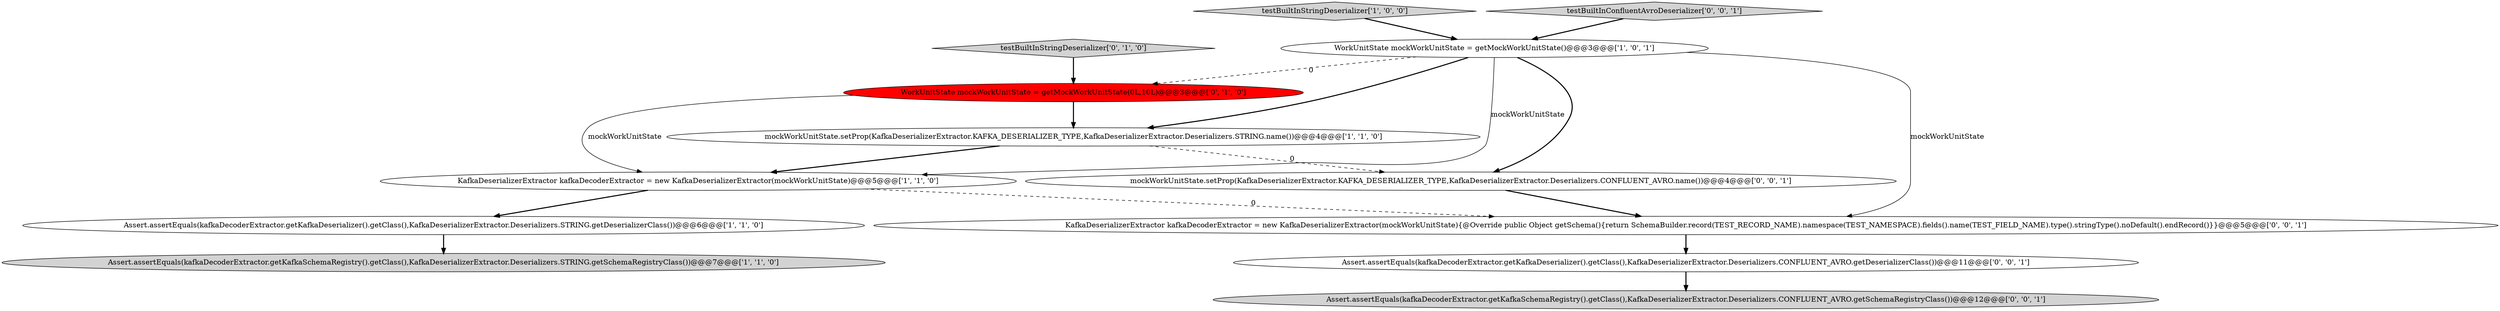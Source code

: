 digraph {
4 [style = filled, label = "KafkaDeserializerExtractor kafkaDecoderExtractor = new KafkaDeserializerExtractor(mockWorkUnitState)@@@5@@@['1', '1', '0']", fillcolor = white, shape = ellipse image = "AAA0AAABBB1BBB"];
10 [style = filled, label = "Assert.assertEquals(kafkaDecoderExtractor.getKafkaDeserializer().getClass(),KafkaDeserializerExtractor.Deserializers.CONFLUENT_AVRO.getDeserializerClass())@@@11@@@['0', '0', '1']", fillcolor = white, shape = ellipse image = "AAA0AAABBB3BBB"];
0 [style = filled, label = "WorkUnitState mockWorkUnitState = getMockWorkUnitState()@@@3@@@['1', '0', '1']", fillcolor = white, shape = ellipse image = "AAA0AAABBB1BBB"];
8 [style = filled, label = "KafkaDeserializerExtractor kafkaDecoderExtractor = new KafkaDeserializerExtractor(mockWorkUnitState){@Override public Object getSchema(){return SchemaBuilder.record(TEST_RECORD_NAME).namespace(TEST_NAMESPACE).fields().name(TEST_FIELD_NAME).type().stringType().noDefault().endRecord()}}@@@5@@@['0', '0', '1']", fillcolor = white, shape = ellipse image = "AAA0AAABBB3BBB"];
3 [style = filled, label = "mockWorkUnitState.setProp(KafkaDeserializerExtractor.KAFKA_DESERIALIZER_TYPE,KafkaDeserializerExtractor.Deserializers.STRING.name())@@@4@@@['1', '1', '0']", fillcolor = white, shape = ellipse image = "AAA0AAABBB1BBB"];
5 [style = filled, label = "testBuiltInStringDeserializer['1', '0', '0']", fillcolor = lightgray, shape = diamond image = "AAA0AAABBB1BBB"];
11 [style = filled, label = "Assert.assertEquals(kafkaDecoderExtractor.getKafkaSchemaRegistry().getClass(),KafkaDeserializerExtractor.Deserializers.CONFLUENT_AVRO.getSchemaRegistryClass())@@@12@@@['0', '0', '1']", fillcolor = lightgray, shape = ellipse image = "AAA0AAABBB3BBB"];
9 [style = filled, label = "mockWorkUnitState.setProp(KafkaDeserializerExtractor.KAFKA_DESERIALIZER_TYPE,KafkaDeserializerExtractor.Deserializers.CONFLUENT_AVRO.name())@@@4@@@['0', '0', '1']", fillcolor = white, shape = ellipse image = "AAA0AAABBB3BBB"];
6 [style = filled, label = "testBuiltInStringDeserializer['0', '1', '0']", fillcolor = lightgray, shape = diamond image = "AAA0AAABBB2BBB"];
2 [style = filled, label = "Assert.assertEquals(kafkaDecoderExtractor.getKafkaSchemaRegistry().getClass(),KafkaDeserializerExtractor.Deserializers.STRING.getSchemaRegistryClass())@@@7@@@['1', '1', '0']", fillcolor = lightgray, shape = ellipse image = "AAA0AAABBB1BBB"];
7 [style = filled, label = "WorkUnitState mockWorkUnitState = getMockWorkUnitState(0L,10L)@@@3@@@['0', '1', '0']", fillcolor = red, shape = ellipse image = "AAA1AAABBB2BBB"];
12 [style = filled, label = "testBuiltInConfluentAvroDeserializer['0', '0', '1']", fillcolor = lightgray, shape = diamond image = "AAA0AAABBB3BBB"];
1 [style = filled, label = "Assert.assertEquals(kafkaDecoderExtractor.getKafkaDeserializer().getClass(),KafkaDeserializerExtractor.Deserializers.STRING.getDeserializerClass())@@@6@@@['1', '1', '0']", fillcolor = white, shape = ellipse image = "AAA0AAABBB1BBB"];
0->3 [style = bold, label=""];
8->10 [style = bold, label=""];
7->4 [style = solid, label="mockWorkUnitState"];
1->2 [style = bold, label=""];
4->1 [style = bold, label=""];
0->9 [style = bold, label=""];
6->7 [style = bold, label=""];
5->0 [style = bold, label=""];
0->8 [style = solid, label="mockWorkUnitState"];
9->8 [style = bold, label=""];
0->7 [style = dashed, label="0"];
12->0 [style = bold, label=""];
3->4 [style = bold, label=""];
0->4 [style = solid, label="mockWorkUnitState"];
3->9 [style = dashed, label="0"];
7->3 [style = bold, label=""];
4->8 [style = dashed, label="0"];
10->11 [style = bold, label=""];
}
